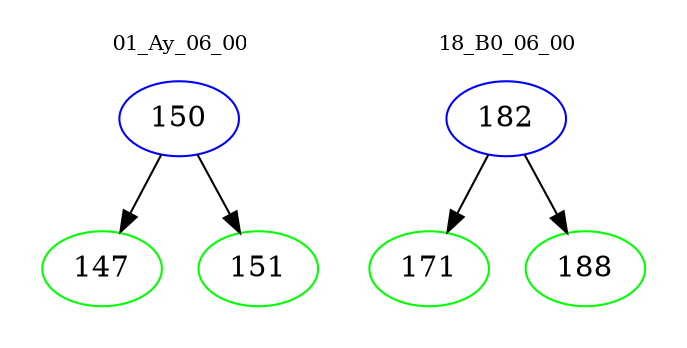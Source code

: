 digraph{
subgraph cluster_0 {
color = white
label = "01_Ay_06_00";
fontsize=10;
T0_150 [label="150", color="blue"]
T0_150 -> T0_147 [color="black"]
T0_147 [label="147", color="green"]
T0_150 -> T0_151 [color="black"]
T0_151 [label="151", color="green"]
}
subgraph cluster_1 {
color = white
label = "18_B0_06_00";
fontsize=10;
T1_182 [label="182", color="blue"]
T1_182 -> T1_171 [color="black"]
T1_171 [label="171", color="green"]
T1_182 -> T1_188 [color="black"]
T1_188 [label="188", color="green"]
}
}
